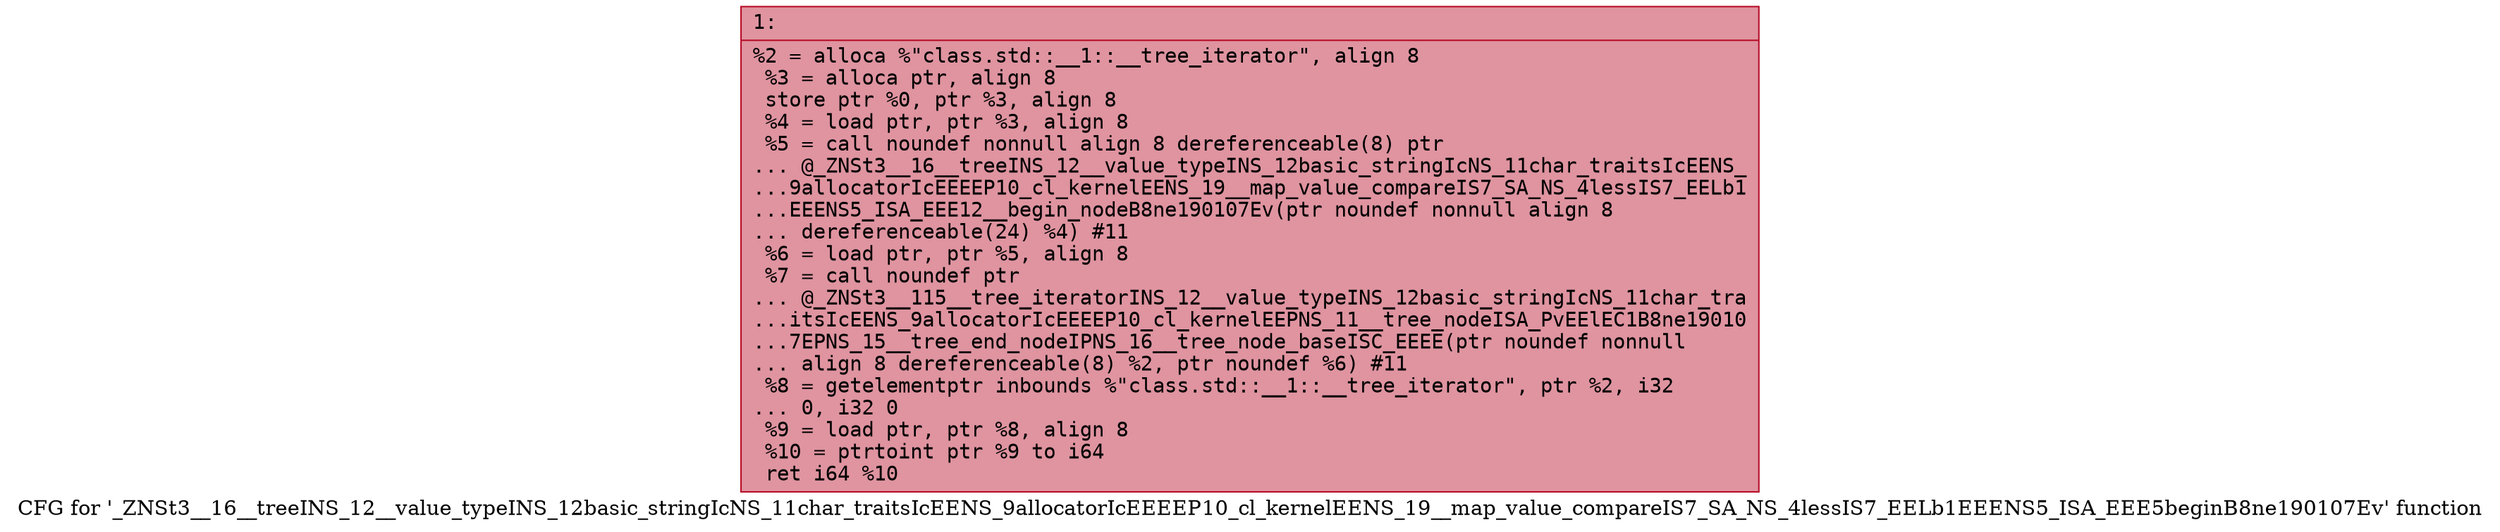 digraph "CFG for '_ZNSt3__16__treeINS_12__value_typeINS_12basic_stringIcNS_11char_traitsIcEENS_9allocatorIcEEEEP10_cl_kernelEENS_19__map_value_compareIS7_SA_NS_4lessIS7_EELb1EEENS5_ISA_EEE5beginB8ne190107Ev' function" {
	label="CFG for '_ZNSt3__16__treeINS_12__value_typeINS_12basic_stringIcNS_11char_traitsIcEENS_9allocatorIcEEEEP10_cl_kernelEENS_19__map_value_compareIS7_SA_NS_4lessIS7_EELb1EEENS5_ISA_EEE5beginB8ne190107Ev' function";

	Node0x6000013836b0 [shape=record,color="#b70d28ff", style=filled, fillcolor="#b70d2870" fontname="Courier",label="{1:\l|  %2 = alloca %\"class.std::__1::__tree_iterator\", align 8\l  %3 = alloca ptr, align 8\l  store ptr %0, ptr %3, align 8\l  %4 = load ptr, ptr %3, align 8\l  %5 = call noundef nonnull align 8 dereferenceable(8) ptr\l... @_ZNSt3__16__treeINS_12__value_typeINS_12basic_stringIcNS_11char_traitsIcEENS_\l...9allocatorIcEEEEP10_cl_kernelEENS_19__map_value_compareIS7_SA_NS_4lessIS7_EELb1\l...EEENS5_ISA_EEE12__begin_nodeB8ne190107Ev(ptr noundef nonnull align 8\l... dereferenceable(24) %4) #11\l  %6 = load ptr, ptr %5, align 8\l  %7 = call noundef ptr\l... @_ZNSt3__115__tree_iteratorINS_12__value_typeINS_12basic_stringIcNS_11char_tra\l...itsIcEENS_9allocatorIcEEEEP10_cl_kernelEEPNS_11__tree_nodeISA_PvEElEC1B8ne19010\l...7EPNS_15__tree_end_nodeIPNS_16__tree_node_baseISC_EEEE(ptr noundef nonnull\l... align 8 dereferenceable(8) %2, ptr noundef %6) #11\l  %8 = getelementptr inbounds %\"class.std::__1::__tree_iterator\", ptr %2, i32\l... 0, i32 0\l  %9 = load ptr, ptr %8, align 8\l  %10 = ptrtoint ptr %9 to i64\l  ret i64 %10\l}"];
}
